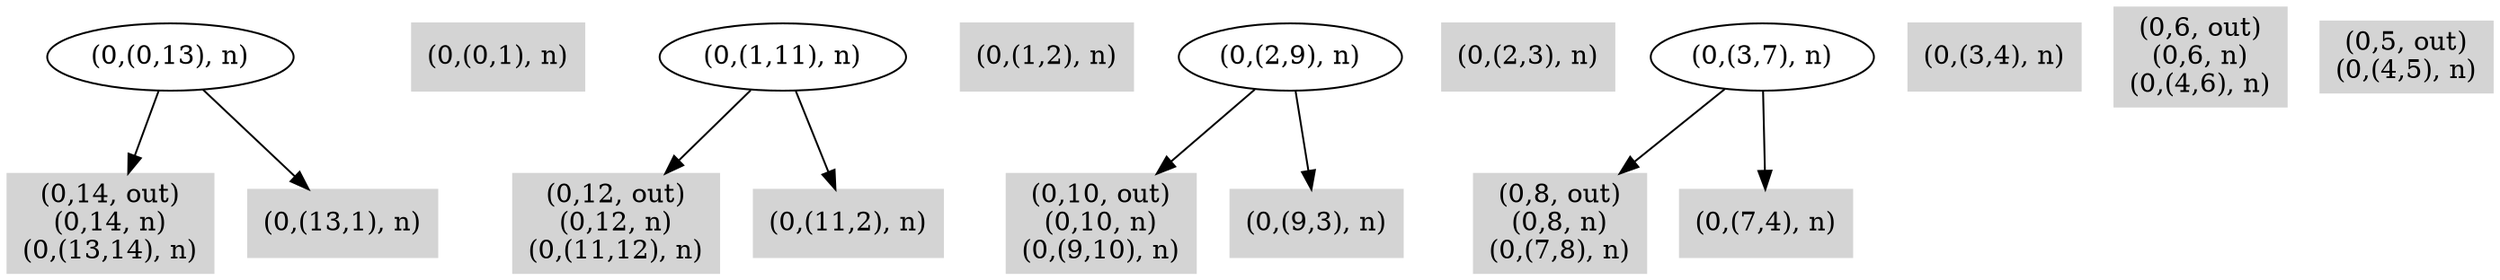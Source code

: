 digraph { 
0 [shape=box,style=filled,color=".0 .0 .83",label="(0,14, out)\n(0,14, n)\n(0,(13,14), n)"];
1 [shape=box,style=filled,color=".0 .0 .83",label="(0,(13,1), n)"];
2 [label="(0,(0,13), n)"];
3 [shape=box,style=filled,color=".0 .0 .83",label="(0,(0,1), n)"];
4 [shape=box,style=filled,color=".0 .0 .83",label="(0,12, out)\n(0,12, n)\n(0,(11,12), n)"];
5 [shape=box,style=filled,color=".0 .0 .83",label="(0,(11,2), n)"];
6 [label="(0,(1,11), n)"];
7 [shape=box,style=filled,color=".0 .0 .83",label="(0,(1,2), n)"];
8 [shape=box,style=filled,color=".0 .0 .83",label="(0,10, out)\n(0,10, n)\n(0,(9,10), n)"];
9 [shape=box,style=filled,color=".0 .0 .83",label="(0,(9,3), n)"];
10 [label="(0,(2,9), n)"];
11 [shape=box,style=filled,color=".0 .0 .83",label="(0,(2,3), n)"];
12 [shape=box,style=filled,color=".0 .0 .83",label="(0,8, out)\n(0,8, n)\n(0,(7,8), n)"];
13 [shape=box,style=filled,color=".0 .0 .83",label="(0,(7,4), n)"];
14 [label="(0,(3,7), n)"];
15 [shape=box,style=filled,color=".0 .0 .83",label="(0,(3,4), n)"];
16 [shape=box,style=filled,color=".0 .0 .83",label="(0,6, out)\n(0,6, n)\n(0,(4,6), n)"];
17 [shape=box,style=filled,color=".0 .0 .83",label="(0,5, out)\n(0,(4,5), n)"];
2 -> 0;
2 -> 1;
6 -> 4;
6 -> 5;
10 -> 8;
10 -> 9;
14 -> 12;
14 -> 13;
}